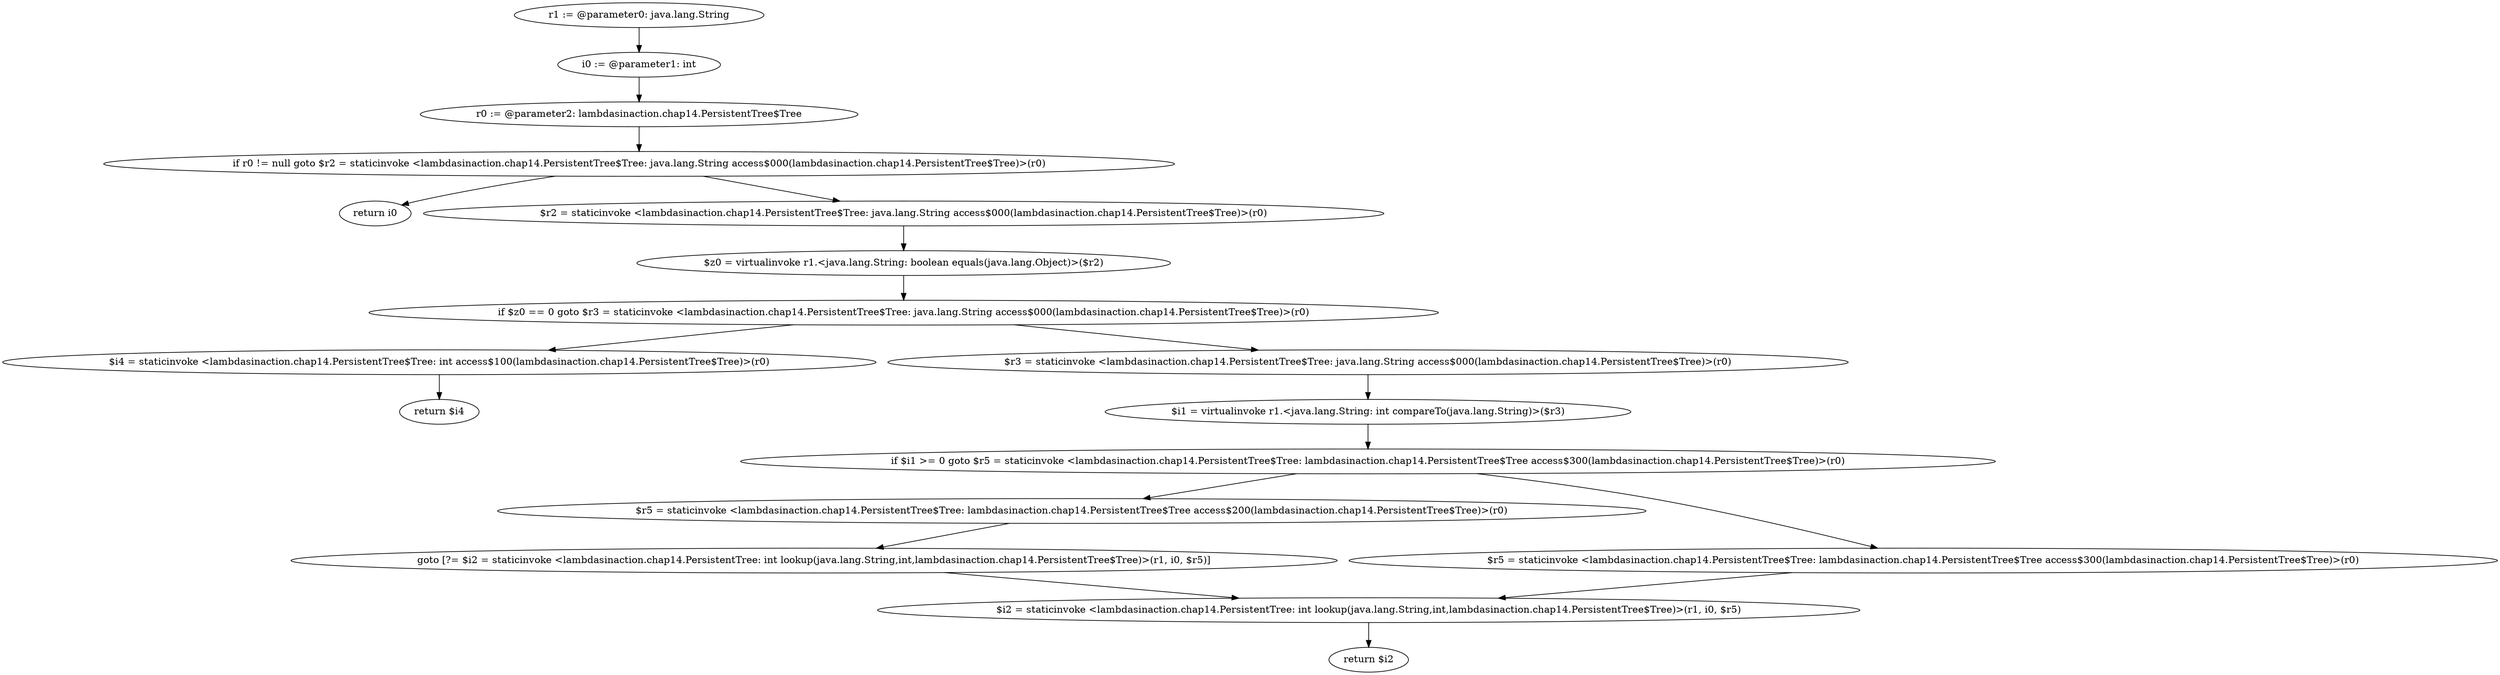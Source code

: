digraph "unitGraph" {
    "r1 := @parameter0: java.lang.String"
    "i0 := @parameter1: int"
    "r0 := @parameter2: lambdasinaction.chap14.PersistentTree$Tree"
    "if r0 != null goto $r2 = staticinvoke <lambdasinaction.chap14.PersistentTree$Tree: java.lang.String access$000(lambdasinaction.chap14.PersistentTree$Tree)>(r0)"
    "return i0"
    "$r2 = staticinvoke <lambdasinaction.chap14.PersistentTree$Tree: java.lang.String access$000(lambdasinaction.chap14.PersistentTree$Tree)>(r0)"
    "$z0 = virtualinvoke r1.<java.lang.String: boolean equals(java.lang.Object)>($r2)"
    "if $z0 == 0 goto $r3 = staticinvoke <lambdasinaction.chap14.PersistentTree$Tree: java.lang.String access$000(lambdasinaction.chap14.PersistentTree$Tree)>(r0)"
    "$i4 = staticinvoke <lambdasinaction.chap14.PersistentTree$Tree: int access$100(lambdasinaction.chap14.PersistentTree$Tree)>(r0)"
    "return $i4"
    "$r3 = staticinvoke <lambdasinaction.chap14.PersistentTree$Tree: java.lang.String access$000(lambdasinaction.chap14.PersistentTree$Tree)>(r0)"
    "$i1 = virtualinvoke r1.<java.lang.String: int compareTo(java.lang.String)>($r3)"
    "if $i1 >= 0 goto $r5 = staticinvoke <lambdasinaction.chap14.PersistentTree$Tree: lambdasinaction.chap14.PersistentTree$Tree access$300(lambdasinaction.chap14.PersistentTree$Tree)>(r0)"
    "$r5 = staticinvoke <lambdasinaction.chap14.PersistentTree$Tree: lambdasinaction.chap14.PersistentTree$Tree access$200(lambdasinaction.chap14.PersistentTree$Tree)>(r0)"
    "goto [?= $i2 = staticinvoke <lambdasinaction.chap14.PersistentTree: int lookup(java.lang.String,int,lambdasinaction.chap14.PersistentTree$Tree)>(r1, i0, $r5)]"
    "$r5 = staticinvoke <lambdasinaction.chap14.PersistentTree$Tree: lambdasinaction.chap14.PersistentTree$Tree access$300(lambdasinaction.chap14.PersistentTree$Tree)>(r0)"
    "$i2 = staticinvoke <lambdasinaction.chap14.PersistentTree: int lookup(java.lang.String,int,lambdasinaction.chap14.PersistentTree$Tree)>(r1, i0, $r5)"
    "return $i2"
    "r1 := @parameter0: java.lang.String"->"i0 := @parameter1: int";
    "i0 := @parameter1: int"->"r0 := @parameter2: lambdasinaction.chap14.PersistentTree$Tree";
    "r0 := @parameter2: lambdasinaction.chap14.PersistentTree$Tree"->"if r0 != null goto $r2 = staticinvoke <lambdasinaction.chap14.PersistentTree$Tree: java.lang.String access$000(lambdasinaction.chap14.PersistentTree$Tree)>(r0)";
    "if r0 != null goto $r2 = staticinvoke <lambdasinaction.chap14.PersistentTree$Tree: java.lang.String access$000(lambdasinaction.chap14.PersistentTree$Tree)>(r0)"->"return i0";
    "if r0 != null goto $r2 = staticinvoke <lambdasinaction.chap14.PersistentTree$Tree: java.lang.String access$000(lambdasinaction.chap14.PersistentTree$Tree)>(r0)"->"$r2 = staticinvoke <lambdasinaction.chap14.PersistentTree$Tree: java.lang.String access$000(lambdasinaction.chap14.PersistentTree$Tree)>(r0)";
    "$r2 = staticinvoke <lambdasinaction.chap14.PersistentTree$Tree: java.lang.String access$000(lambdasinaction.chap14.PersistentTree$Tree)>(r0)"->"$z0 = virtualinvoke r1.<java.lang.String: boolean equals(java.lang.Object)>($r2)";
    "$z0 = virtualinvoke r1.<java.lang.String: boolean equals(java.lang.Object)>($r2)"->"if $z0 == 0 goto $r3 = staticinvoke <lambdasinaction.chap14.PersistentTree$Tree: java.lang.String access$000(lambdasinaction.chap14.PersistentTree$Tree)>(r0)";
    "if $z0 == 0 goto $r3 = staticinvoke <lambdasinaction.chap14.PersistentTree$Tree: java.lang.String access$000(lambdasinaction.chap14.PersistentTree$Tree)>(r0)"->"$i4 = staticinvoke <lambdasinaction.chap14.PersistentTree$Tree: int access$100(lambdasinaction.chap14.PersistentTree$Tree)>(r0)";
    "if $z0 == 0 goto $r3 = staticinvoke <lambdasinaction.chap14.PersistentTree$Tree: java.lang.String access$000(lambdasinaction.chap14.PersistentTree$Tree)>(r0)"->"$r3 = staticinvoke <lambdasinaction.chap14.PersistentTree$Tree: java.lang.String access$000(lambdasinaction.chap14.PersistentTree$Tree)>(r0)";
    "$i4 = staticinvoke <lambdasinaction.chap14.PersistentTree$Tree: int access$100(lambdasinaction.chap14.PersistentTree$Tree)>(r0)"->"return $i4";
    "$r3 = staticinvoke <lambdasinaction.chap14.PersistentTree$Tree: java.lang.String access$000(lambdasinaction.chap14.PersistentTree$Tree)>(r0)"->"$i1 = virtualinvoke r1.<java.lang.String: int compareTo(java.lang.String)>($r3)";
    "$i1 = virtualinvoke r1.<java.lang.String: int compareTo(java.lang.String)>($r3)"->"if $i1 >= 0 goto $r5 = staticinvoke <lambdasinaction.chap14.PersistentTree$Tree: lambdasinaction.chap14.PersistentTree$Tree access$300(lambdasinaction.chap14.PersistentTree$Tree)>(r0)";
    "if $i1 >= 0 goto $r5 = staticinvoke <lambdasinaction.chap14.PersistentTree$Tree: lambdasinaction.chap14.PersistentTree$Tree access$300(lambdasinaction.chap14.PersistentTree$Tree)>(r0)"->"$r5 = staticinvoke <lambdasinaction.chap14.PersistentTree$Tree: lambdasinaction.chap14.PersistentTree$Tree access$200(lambdasinaction.chap14.PersistentTree$Tree)>(r0)";
    "if $i1 >= 0 goto $r5 = staticinvoke <lambdasinaction.chap14.PersistentTree$Tree: lambdasinaction.chap14.PersistentTree$Tree access$300(lambdasinaction.chap14.PersistentTree$Tree)>(r0)"->"$r5 = staticinvoke <lambdasinaction.chap14.PersistentTree$Tree: lambdasinaction.chap14.PersistentTree$Tree access$300(lambdasinaction.chap14.PersistentTree$Tree)>(r0)";
    "$r5 = staticinvoke <lambdasinaction.chap14.PersistentTree$Tree: lambdasinaction.chap14.PersistentTree$Tree access$200(lambdasinaction.chap14.PersistentTree$Tree)>(r0)"->"goto [?= $i2 = staticinvoke <lambdasinaction.chap14.PersistentTree: int lookup(java.lang.String,int,lambdasinaction.chap14.PersistentTree$Tree)>(r1, i0, $r5)]";
    "goto [?= $i2 = staticinvoke <lambdasinaction.chap14.PersistentTree: int lookup(java.lang.String,int,lambdasinaction.chap14.PersistentTree$Tree)>(r1, i0, $r5)]"->"$i2 = staticinvoke <lambdasinaction.chap14.PersistentTree: int lookup(java.lang.String,int,lambdasinaction.chap14.PersistentTree$Tree)>(r1, i0, $r5)";
    "$r5 = staticinvoke <lambdasinaction.chap14.PersistentTree$Tree: lambdasinaction.chap14.PersistentTree$Tree access$300(lambdasinaction.chap14.PersistentTree$Tree)>(r0)"->"$i2 = staticinvoke <lambdasinaction.chap14.PersistentTree: int lookup(java.lang.String,int,lambdasinaction.chap14.PersistentTree$Tree)>(r1, i0, $r5)";
    "$i2 = staticinvoke <lambdasinaction.chap14.PersistentTree: int lookup(java.lang.String,int,lambdasinaction.chap14.PersistentTree$Tree)>(r1, i0, $r5)"->"return $i2";
}

